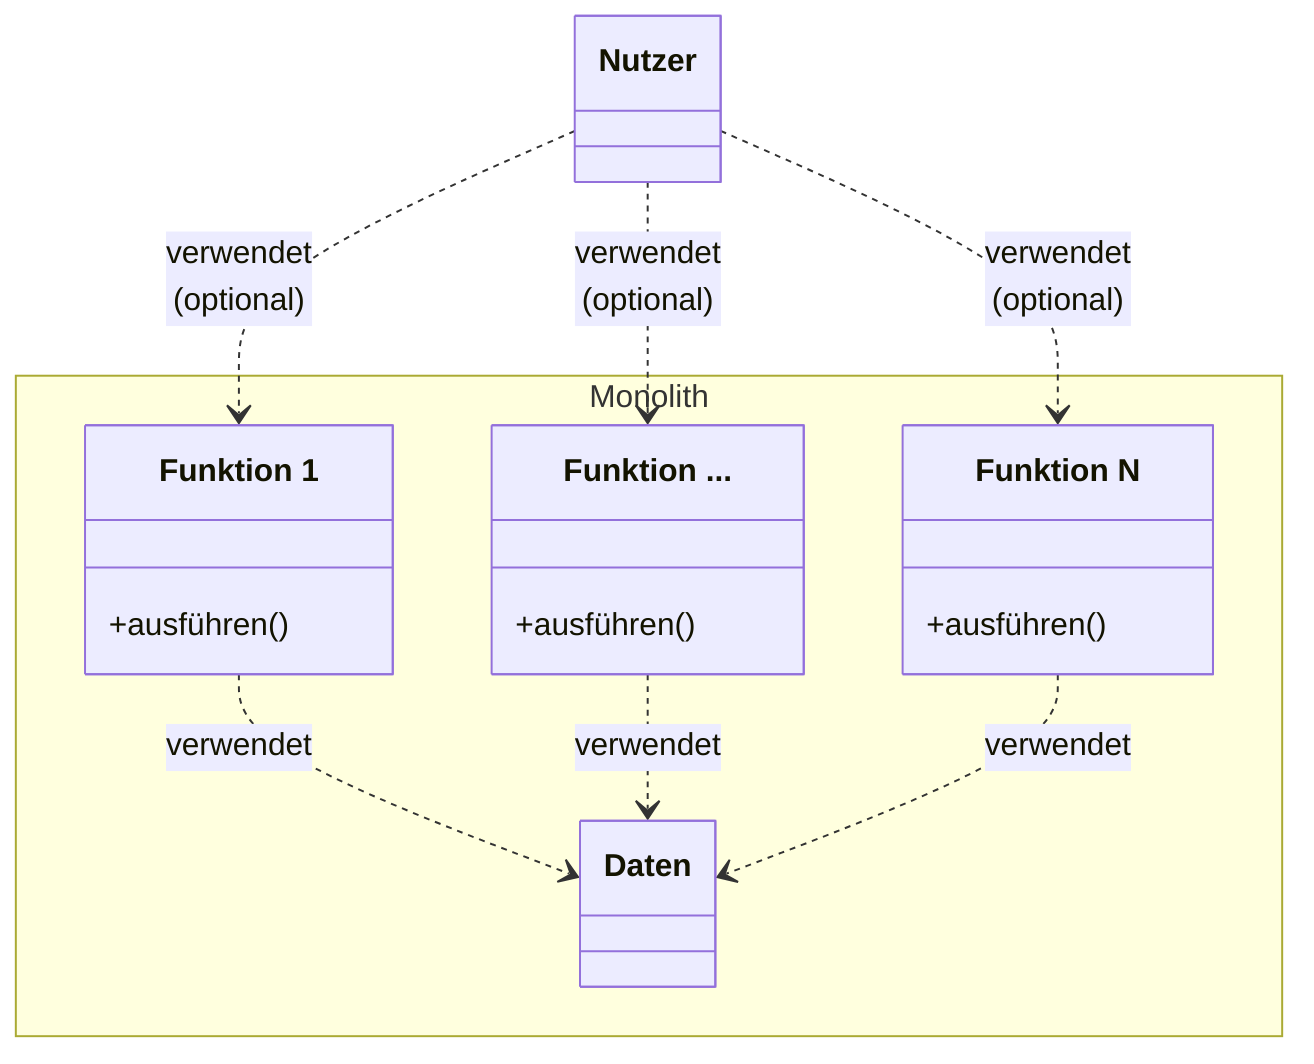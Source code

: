 classDiagram

    class Nutzer {

    }

    namespace Monolith {

        class Funktion1["Funktion 1"] {
            +ausführen()
        }

        class FunktionX["Funktion ..."] {
            +ausführen()
        }

        class FunktionN["Funktion N"] {
            +ausführen()
        }

        class Daten {

        }

    }

    Nutzer ..> Funktion1: verwendet<br/>(optional)
    Nutzer ..> FunktionX: verwendet<br/>(optional)
    Nutzer ..> FunktionN: verwendet<br/>(optional)

    Funktion1 ..> Daten: verwendet
    FunktionX ..> Daten: verwendet
    FunktionN ..> Daten: verwendet